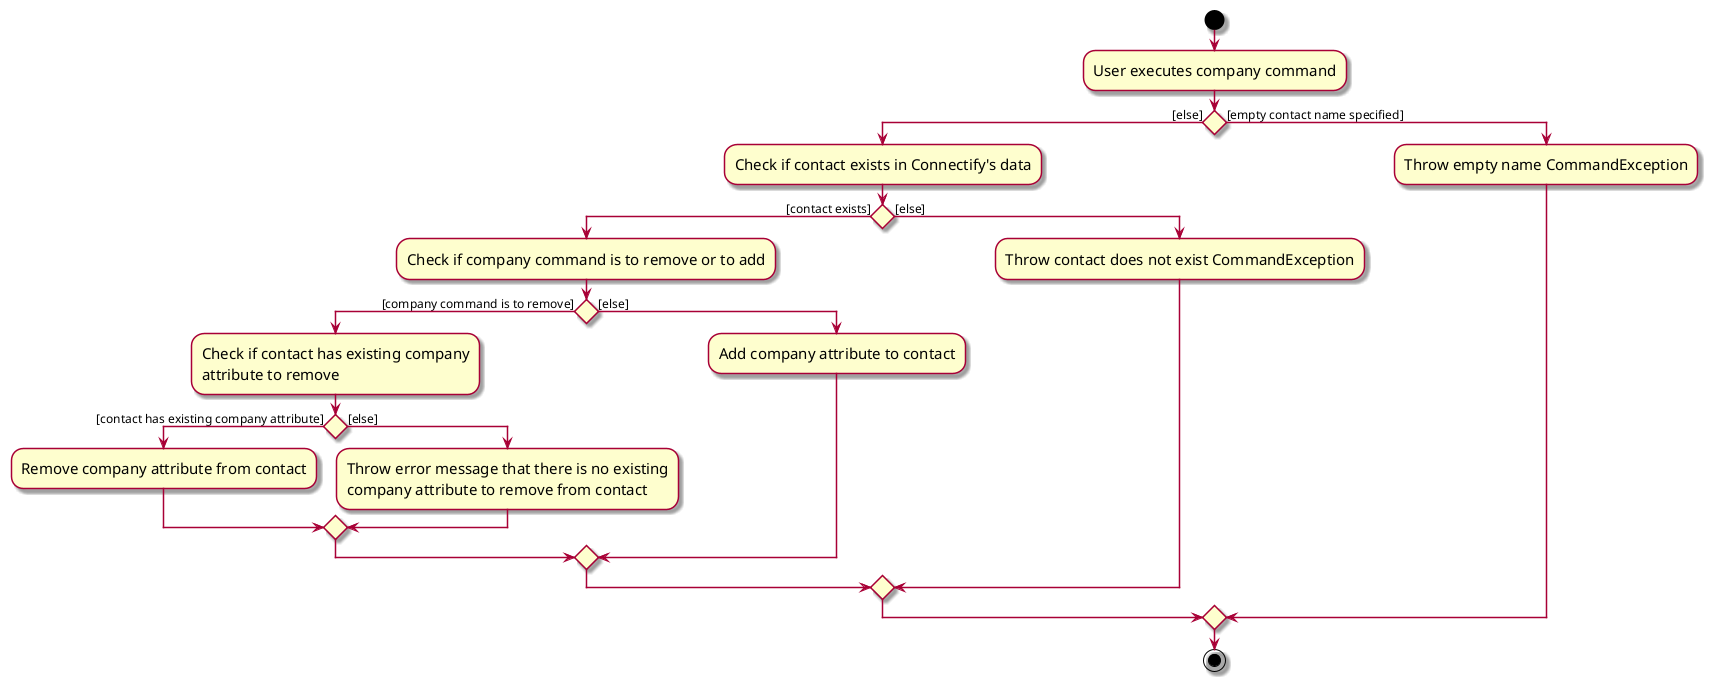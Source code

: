 @startuml
skin rose
skinparam ActivityFontSize 15
skinparam ArrowFontSize 12
start
:User executes company command;

'Since the beta syntax does not support placing the condition outside the
'diamond we place it as the true branch instead.

if () then ([else])
    :Check if contact exists in Connectify's data;
        if () then ([contact exists])
            :Check if company command is to remove or to add;
                if () then ([company command is to remove])
                    :Check if contact has existing company
                    attribute to remove;
                        if () then ([contact has existing company attribute])
                            :Remove company attribute from contact;
                        else ([else])
                            :Throw error message that there is no existing
                            company attribute to remove from contact;
                        endif
                else ([else])
                    :Add company attribute to contact;
                endif
        else ([else])
            :Throw contact does not exist CommandException;
        endif
else ([empty contact name specified])
    :Throw empty name CommandException;
endif
stop
@enduml
